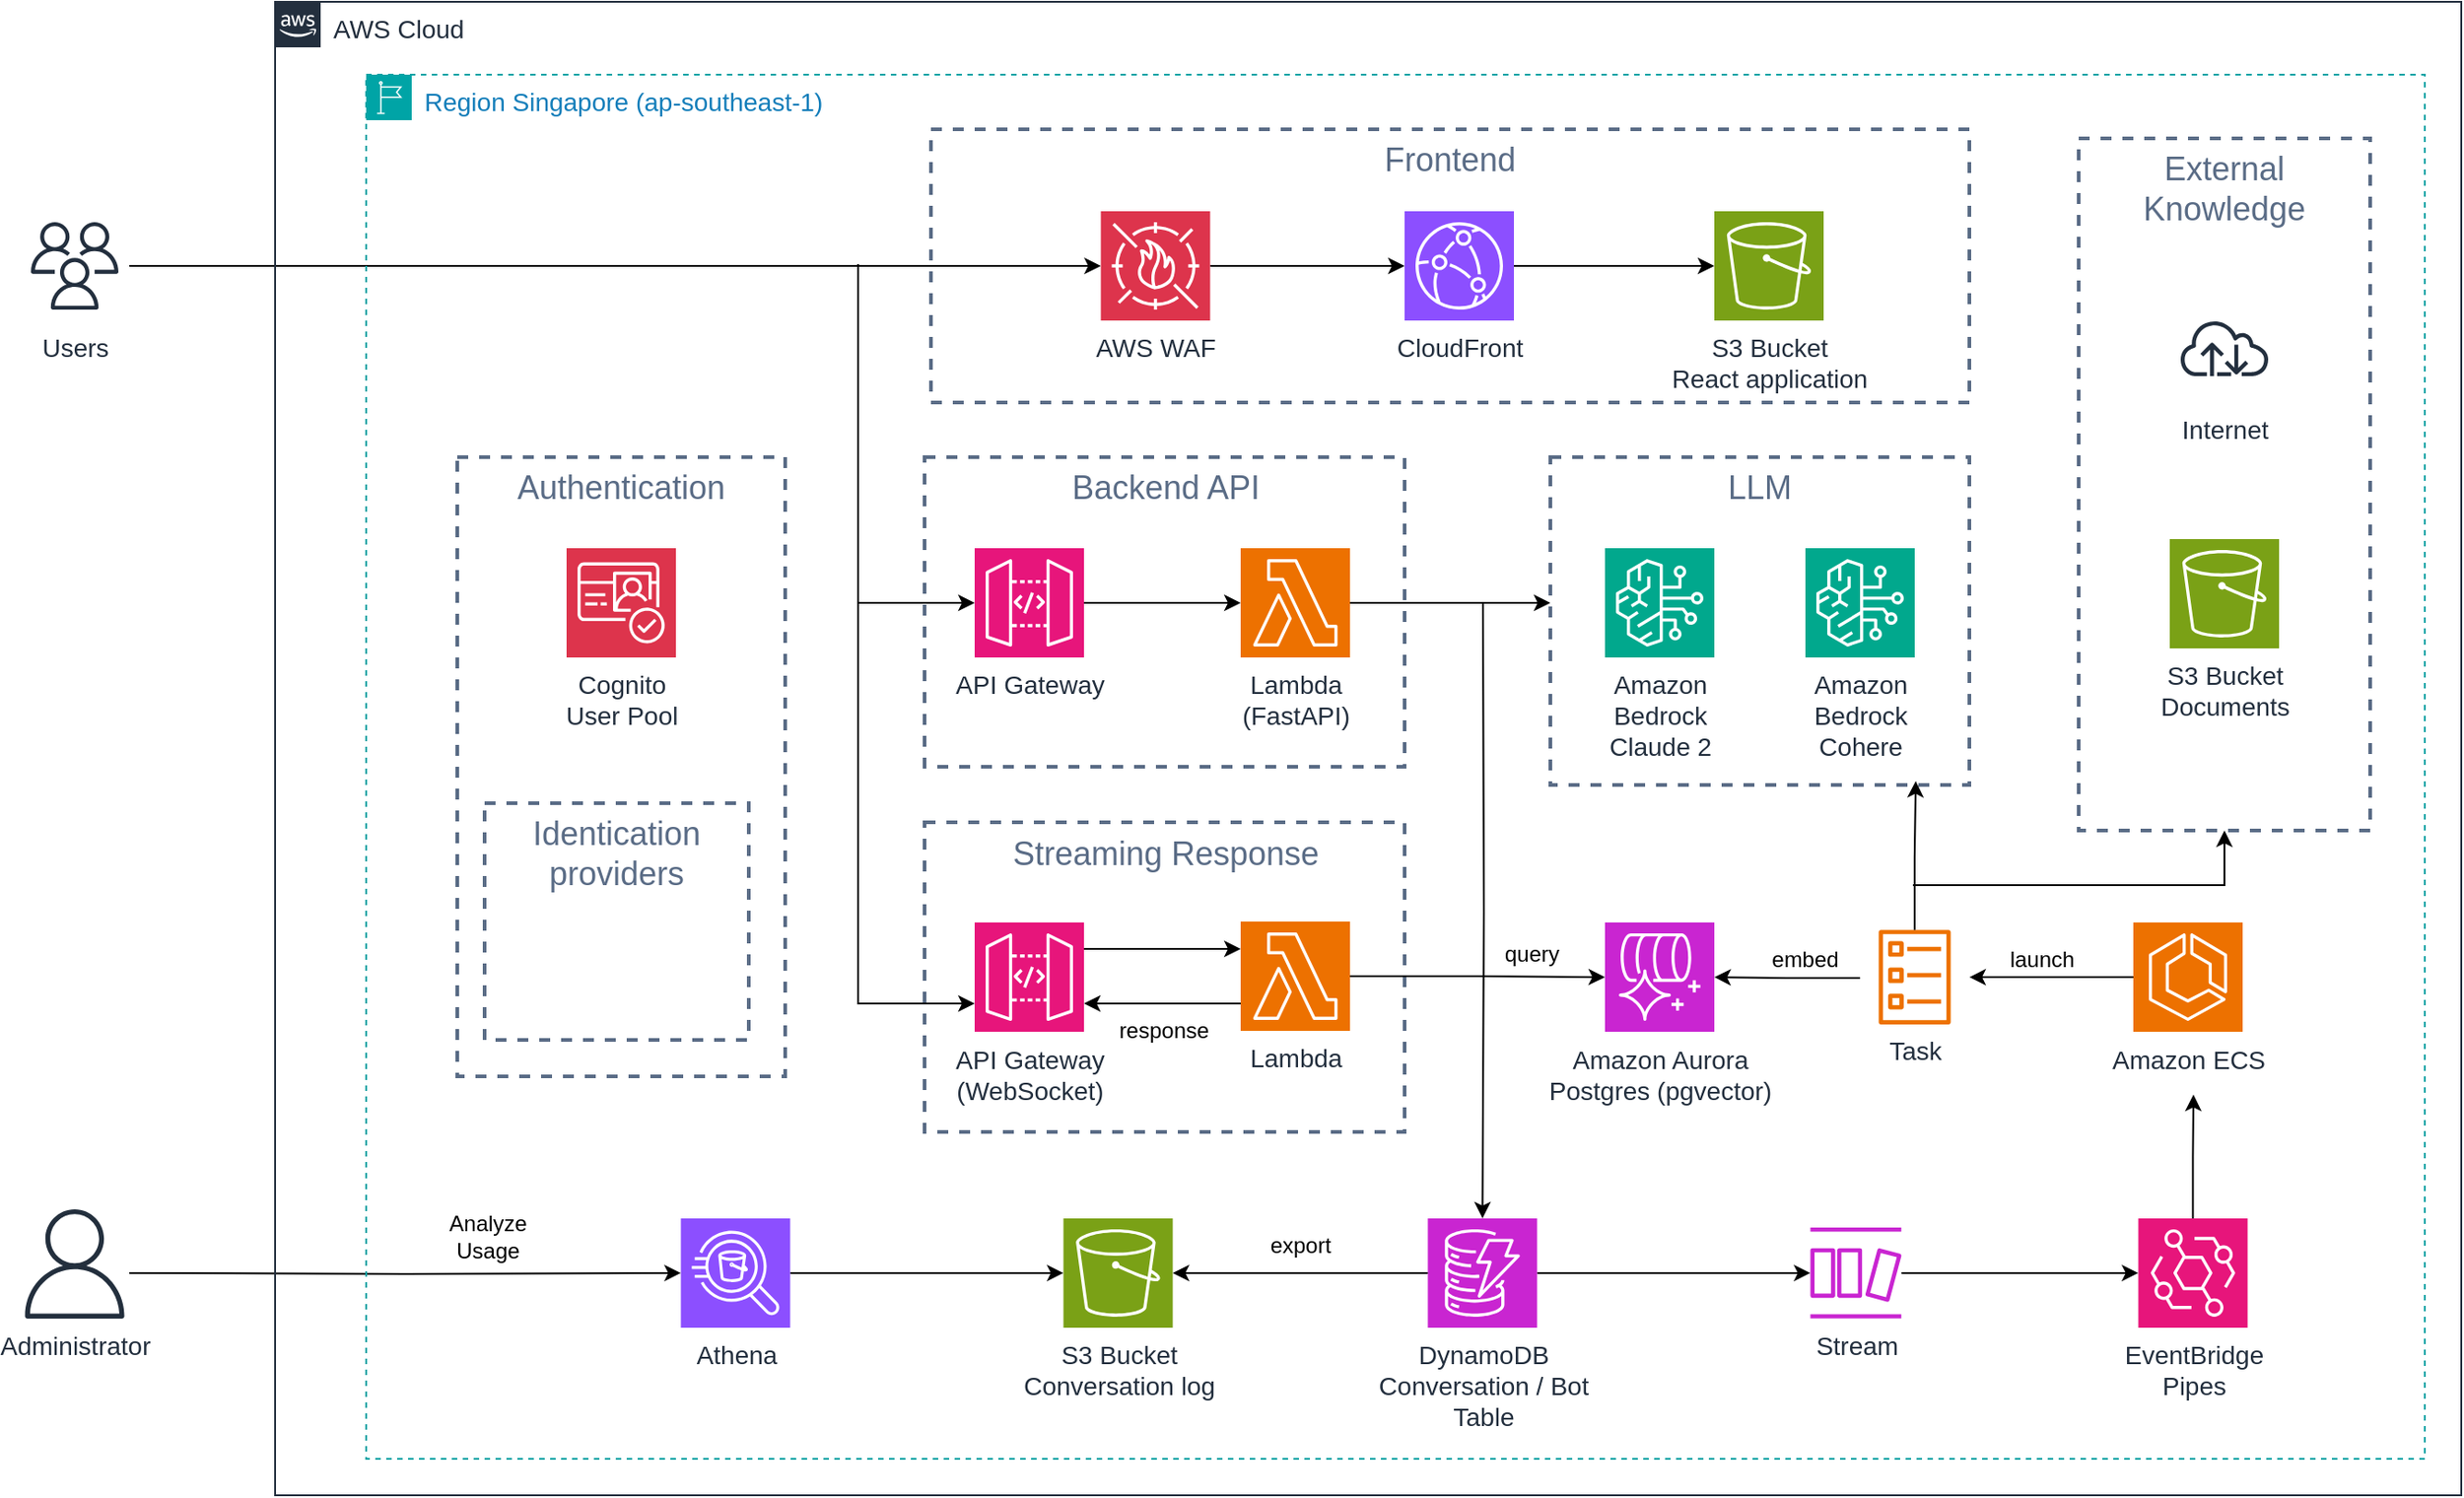 <mxfile version="24.7.7" pages="2">
  <diagram name="Copy of Page-1" id="ihSMoeJuYaCOl0tFD-VN">
    <mxGraphModel grid="1" page="1" gridSize="10" guides="1" tooltips="1" connect="1" arrows="1" fold="1" pageScale="1" pageWidth="827" pageHeight="1169" math="0" shadow="0">
      <root>
        <mxCell id="mJNybTlPNOb_jKrEzFex-0" />
        <mxCell id="mJNybTlPNOb_jKrEzFex-1" parent="mJNybTlPNOb_jKrEzFex-0" />
        <mxCell id="C9Dpi4vdFxbgvkdsxt1e-0" value="&lt;div style=&quot;font-size: 18px;&quot;&gt;Backend API&lt;/div&gt;" style="fillColor=none;strokeColor=#5A6C86;dashed=1;verticalAlign=top;fontStyle=0;fontColor=#5A6C86;whiteSpace=wrap;html=1;strokeWidth=2;fontSize=16;" vertex="1" parent="mJNybTlPNOb_jKrEzFex-1">
          <mxGeometry x="576.5" y="-870" width="263.5" height="170" as="geometry" />
        </mxCell>
        <mxCell id="C9Dpi4vdFxbgvkdsxt1e-1" value="&lt;div style=&quot;font-size: 18px;&quot;&gt;Streaming Response&lt;/div&gt;" style="fillColor=none;strokeColor=#5A6C86;dashed=1;verticalAlign=top;fontStyle=0;fontColor=#5A6C86;whiteSpace=wrap;html=1;strokeWidth=2;fontSize=16;" vertex="1" parent="mJNybTlPNOb_jKrEzFex-1">
          <mxGeometry x="576.5" y="-669.49" width="263.5" height="170" as="geometry" />
        </mxCell>
        <mxCell id="C9Dpi4vdFxbgvkdsxt1e-2" value="&lt;font style=&quot;font-size: 18px;&quot;&gt;Frontend&lt;/font&gt;&lt;div style=&quot;font-size: 18px;&quot;&gt;&lt;br style=&quot;&quot;&gt;&lt;/div&gt;" style="fillColor=none;strokeColor=#5A6C86;dashed=1;verticalAlign=top;fontStyle=0;fontColor=#5A6C86;whiteSpace=wrap;html=1;strokeWidth=2;fontSize=16;" vertex="1" parent="mJNybTlPNOb_jKrEzFex-1">
          <mxGeometry x="580" y="-1050" width="570" height="150" as="geometry" />
        </mxCell>
        <mxCell id="C9Dpi4vdFxbgvkdsxt1e-3" value="&lt;div style=&quot;font-size: 18px;&quot;&gt;External&lt;/div&gt;&lt;div style=&quot;font-size: 18px;&quot;&gt;Knowledge&lt;/div&gt;" style="fillColor=none;strokeColor=#5A6C86;dashed=1;verticalAlign=top;fontStyle=0;fontColor=#5A6C86;whiteSpace=wrap;html=1;strokeWidth=2;fontSize=16;" vertex="1" parent="mJNybTlPNOb_jKrEzFex-1">
          <mxGeometry x="1210" y="-1045" width="160" height="380" as="geometry" />
        </mxCell>
        <mxCell id="C9Dpi4vdFxbgvkdsxt1e-4" value="&lt;div style=&quot;font-size: 18px;&quot;&gt;LLM&lt;/div&gt;" style="fillColor=none;strokeColor=#5A6C86;dashed=1;verticalAlign=top;fontStyle=0;fontColor=#5A6C86;whiteSpace=wrap;html=1;strokeWidth=2;fontSize=16;" vertex="1" parent="mJNybTlPNOb_jKrEzFex-1">
          <mxGeometry x="920" y="-870" width="230" height="180" as="geometry" />
        </mxCell>
        <mxCell id="C9Dpi4vdFxbgvkdsxt1e-5" value="Authentication" style="fillColor=none;strokeColor=#5A6C86;dashed=1;verticalAlign=top;fontStyle=0;fontColor=#5A6C86;whiteSpace=wrap;html=1;strokeWidth=2;fontSize=18;" vertex="1" parent="mJNybTlPNOb_jKrEzFex-1">
          <mxGeometry x="320" y="-870" width="180" height="340" as="geometry" />
        </mxCell>
        <mxCell id="C9Dpi4vdFxbgvkdsxt1e-6" value="&lt;font style=&quot;font-size: 18px;&quot;&gt;Identication providers&lt;/font&gt;" style="fillColor=none;strokeColor=#5A6C86;dashed=1;verticalAlign=top;fontStyle=0;fontColor=#5A6C86;whiteSpace=wrap;html=1;strokeWidth=2;fontSize=18;" vertex="1" parent="mJNybTlPNOb_jKrEzFex-1">
          <mxGeometry x="335" y="-680" width="145" height="130" as="geometry" />
        </mxCell>
        <mxCell id="C9Dpi4vdFxbgvkdsxt1e-7" style="edgeStyle=orthogonalEdgeStyle;rounded=0;orthogonalLoop=1;jettySize=auto;html=1;" edge="1" parent="mJNybTlPNOb_jKrEzFex-1" source="C9Dpi4vdFxbgvkdsxt1e-8" target="C9Dpi4vdFxbgvkdsxt1e-12">
          <mxGeometry relative="1" as="geometry" />
        </mxCell>
        <mxCell id="C9Dpi4vdFxbgvkdsxt1e-8" value="Users" style="sketch=0;outlineConnect=0;fontColor=#232F3E;gradientColor=none;strokeColor=#232F3E;fillColor=none;dashed=0;verticalLabelPosition=bottom;verticalAlign=top;align=center;html=1;fontSize=14;fontStyle=0;aspect=fixed;shape=mxgraph.aws4.resourceIcon;resIcon=mxgraph.aws4.users;" vertex="1" parent="mJNybTlPNOb_jKrEzFex-1">
          <mxGeometry x="80" y="-1005" width="60" height="60" as="geometry" />
        </mxCell>
        <mxCell id="C9Dpi4vdFxbgvkdsxt1e-9" value="Cognito&lt;div style=&quot;font-size: 14px;&quot;&gt;User Pool&lt;/div&gt;" style="sketch=0;points=[[0,0,0],[0.25,0,0],[0.5,0,0],[0.75,0,0],[1,0,0],[0,1,0],[0.25,1,0],[0.5,1,0],[0.75,1,0],[1,1,0],[0,0.25,0],[0,0.5,0],[0,0.75,0],[1,0.25,0],[1,0.5,0],[1,0.75,0]];outlineConnect=0;fontColor=#232F3E;fillColor=#DD344C;strokeColor=#ffffff;dashed=0;verticalLabelPosition=bottom;verticalAlign=top;align=center;html=1;fontSize=14;fontStyle=0;aspect=fixed;shape=mxgraph.aws4.resourceIcon;resIcon=mxgraph.aws4.cognito;" vertex="1" parent="mJNybTlPNOb_jKrEzFex-1">
          <mxGeometry x="380" y="-820" width="60" height="60" as="geometry" />
        </mxCell>
        <mxCell id="C9Dpi4vdFxbgvkdsxt1e-10" value="" style="shape=image;verticalLabelPosition=bottom;labelBackgroundColor=default;verticalAlign=top;aspect=fixed;imageAspect=0;image=https://logopng.com.br/logos/google-37.png;fontSize=14;" vertex="1" parent="mJNybTlPNOb_jKrEzFex-1">
          <mxGeometry x="382.5" y="-620" width="45" height="45.91" as="geometry" />
        </mxCell>
        <mxCell id="C9Dpi4vdFxbgvkdsxt1e-11" value="" style="edgeStyle=orthogonalEdgeStyle;rounded=0;orthogonalLoop=1;jettySize=auto;html=1;" edge="1" parent="mJNybTlPNOb_jKrEzFex-1" source="C9Dpi4vdFxbgvkdsxt1e-12" target="C9Dpi4vdFxbgvkdsxt1e-14">
          <mxGeometry relative="1" as="geometry" />
        </mxCell>
        <mxCell id="C9Dpi4vdFxbgvkdsxt1e-12" value="AWS WAF" style="sketch=0;points=[[0,0,0],[0.25,0,0],[0.5,0,0],[0.75,0,0],[1,0,0],[0,1,0],[0.25,1,0],[0.5,1,0],[0.75,1,0],[1,1,0],[0,0.25,0],[0,0.5,0],[0,0.75,0],[1,0.25,0],[1,0.5,0],[1,0.75,0]];outlineConnect=0;fontColor=#232F3E;fillColor=#DD344C;strokeColor=#ffffff;dashed=0;verticalLabelPosition=bottom;verticalAlign=top;align=center;html=1;fontSize=14;fontStyle=0;aspect=fixed;shape=mxgraph.aws4.resourceIcon;resIcon=mxgraph.aws4.waf;" vertex="1" parent="mJNybTlPNOb_jKrEzFex-1">
          <mxGeometry x="673.25" y="-1005" width="60" height="60" as="geometry" />
        </mxCell>
        <mxCell id="C9Dpi4vdFxbgvkdsxt1e-13" style="edgeStyle=orthogonalEdgeStyle;rounded=0;orthogonalLoop=1;jettySize=auto;html=1;" edge="1" parent="mJNybTlPNOb_jKrEzFex-1" source="C9Dpi4vdFxbgvkdsxt1e-14" target="C9Dpi4vdFxbgvkdsxt1e-15">
          <mxGeometry relative="1" as="geometry" />
        </mxCell>
        <mxCell id="C9Dpi4vdFxbgvkdsxt1e-14" value="CloudFront" style="sketch=0;points=[[0,0,0],[0.25,0,0],[0.5,0,0],[0.75,0,0],[1,0,0],[0,1,0],[0.25,1,0],[0.5,1,0],[0.75,1,0],[1,1,0],[0,0.25,0],[0,0.5,0],[0,0.75,0],[1,0.25,0],[1,0.5,0],[1,0.75,0]];outlineConnect=0;fontColor=#232F3E;fillColor=#8C4FFF;strokeColor=#ffffff;dashed=0;verticalLabelPosition=bottom;verticalAlign=top;align=center;html=1;fontSize=14;fontStyle=0;aspect=fixed;shape=mxgraph.aws4.resourceIcon;resIcon=mxgraph.aws4.cloudfront;" vertex="1" parent="mJNybTlPNOb_jKrEzFex-1">
          <mxGeometry x="840" y="-1005" width="60" height="60" as="geometry" />
        </mxCell>
        <mxCell id="C9Dpi4vdFxbgvkdsxt1e-15" value="S3 Bucket&lt;div style=&quot;font-size: 14px;&quot;&gt;React application&lt;/div&gt;" style="sketch=0;points=[[0,0,0],[0.25,0,0],[0.5,0,0],[0.75,0,0],[1,0,0],[0,1,0],[0.25,1,0],[0.5,1,0],[0.75,1,0],[1,1,0],[0,0.25,0],[0,0.5,0],[0,0.75,0],[1,0.25,0],[1,0.5,0],[1,0.75,0]];outlineConnect=0;fontColor=#232F3E;fillColor=#7AA116;strokeColor=#ffffff;dashed=0;verticalLabelPosition=bottom;verticalAlign=top;align=center;html=1;fontSize=14;fontStyle=0;aspect=fixed;shape=mxgraph.aws4.resourceIcon;resIcon=mxgraph.aws4.s3;" vertex="1" parent="mJNybTlPNOb_jKrEzFex-1">
          <mxGeometry x="1010" y="-1005" width="60" height="60" as="geometry" />
        </mxCell>
        <mxCell id="C9Dpi4vdFxbgvkdsxt1e-16" value="Internet" style="sketch=0;outlineConnect=0;fontColor=#232F3E;gradientColor=none;strokeColor=#232F3E;fillColor=#ffffff;dashed=0;verticalLabelPosition=bottom;verticalAlign=top;align=center;html=1;fontSize=14;fontStyle=0;aspect=fixed;shape=mxgraph.aws4.resourceIcon;resIcon=mxgraph.aws4.internet;" vertex="1" parent="mJNybTlPNOb_jKrEzFex-1">
          <mxGeometry x="1260" y="-960" width="60" height="60" as="geometry" />
        </mxCell>
        <mxCell id="C9Dpi4vdFxbgvkdsxt1e-17" value="S3 Bucket&lt;div style=&quot;font-size: 14px;&quot;&gt;Documents&lt;/div&gt;" style="sketch=0;points=[[0,0,0],[0.25,0,0],[0.5,0,0],[0.75,0,0],[1,0,0],[0,1,0],[0.25,1,0],[0.5,1,0],[0.75,1,0],[1,1,0],[0,0.25,0],[0,0.5,0],[0,0.75,0],[1,0.25,0],[1,0.5,0],[1,0.75,0]];outlineConnect=0;fontColor=#232F3E;fillColor=#7AA116;strokeColor=#ffffff;dashed=0;verticalLabelPosition=bottom;verticalAlign=top;align=center;html=1;fontSize=14;fontStyle=0;aspect=fixed;shape=mxgraph.aws4.resourceIcon;resIcon=mxgraph.aws4.s3;" vertex="1" parent="mJNybTlPNOb_jKrEzFex-1">
          <mxGeometry x="1260" y="-825" width="60" height="60" as="geometry" />
        </mxCell>
        <mxCell id="C9Dpi4vdFxbgvkdsxt1e-18" value="" style="edgeStyle=orthogonalEdgeStyle;rounded=0;orthogonalLoop=1;jettySize=auto;html=1;" edge="1" parent="mJNybTlPNOb_jKrEzFex-1" source="C9Dpi4vdFxbgvkdsxt1e-19" target="C9Dpi4vdFxbgvkdsxt1e-21">
          <mxGeometry relative="1" as="geometry" />
        </mxCell>
        <mxCell id="C9Dpi4vdFxbgvkdsxt1e-19" value="API Gateway" style="sketch=0;points=[[0,0,0],[0.25,0,0],[0.5,0,0],[0.75,0,0],[1,0,0],[0,1,0],[0.25,1,0],[0.5,1,0],[0.75,1,0],[1,1,0],[0,0.25,0],[0,0.5,0],[0,0.75,0],[1,0.25,0],[1,0.5,0],[1,0.75,0]];outlineConnect=0;fontColor=#232F3E;fillColor=#E7157B;strokeColor=#ffffff;dashed=0;verticalLabelPosition=bottom;verticalAlign=top;align=center;html=1;fontSize=14;fontStyle=0;aspect=fixed;shape=mxgraph.aws4.resourceIcon;resIcon=mxgraph.aws4.api_gateway;" vertex="1" parent="mJNybTlPNOb_jKrEzFex-1">
          <mxGeometry x="604" y="-820" width="60" height="60" as="geometry" />
        </mxCell>
        <mxCell id="C9Dpi4vdFxbgvkdsxt1e-20" style="edgeStyle=orthogonalEdgeStyle;rounded=0;orthogonalLoop=1;jettySize=auto;html=1;" edge="1" parent="mJNybTlPNOb_jKrEzFex-1" source="C9Dpi4vdFxbgvkdsxt1e-21">
          <mxGeometry relative="1" as="geometry">
            <mxPoint x="920" y="-790" as="targetPoint" />
          </mxGeometry>
        </mxCell>
        <mxCell id="C9Dpi4vdFxbgvkdsxt1e-21" value="Lambda&lt;div style=&quot;font-size: 14px;&quot;&gt;(FastAPI)&lt;/div&gt;" style="sketch=0;points=[[0,0,0],[0.25,0,0],[0.5,0,0],[0.75,0,0],[1,0,0],[0,1,0],[0.25,1,0],[0.5,1,0],[0.75,1,0],[1,1,0],[0,0.25,0],[0,0.5,0],[0,0.75,0],[1,0.25,0],[1,0.5,0],[1,0.75,0]];outlineConnect=0;fontColor=#232F3E;fillColor=#ED7100;strokeColor=#ffffff;dashed=0;verticalLabelPosition=bottom;verticalAlign=top;align=center;html=1;fontSize=14;fontStyle=0;aspect=fixed;shape=mxgraph.aws4.resourceIcon;resIcon=mxgraph.aws4.lambda;" vertex="1" parent="mJNybTlPNOb_jKrEzFex-1">
          <mxGeometry x="750" y="-820" width="60" height="60" as="geometry" />
        </mxCell>
        <mxCell id="C9Dpi4vdFxbgvkdsxt1e-22" value="" style="edgeStyle=orthogonalEdgeStyle;rounded=0;orthogonalLoop=1;jettySize=auto;html=1;" edge="1" parent="mJNybTlPNOb_jKrEzFex-1" source="C9Dpi4vdFxbgvkdsxt1e-23" target="C9Dpi4vdFxbgvkdsxt1e-25">
          <mxGeometry relative="1" as="geometry">
            <Array as="points">
              <mxPoint x="700" y="-600" />
              <mxPoint x="700" y="-600" />
            </Array>
          </mxGeometry>
        </mxCell>
        <mxCell id="C9Dpi4vdFxbgvkdsxt1e-23" value="API Gateway&lt;div style=&quot;font-size: 14px;&quot;&gt;(WebSocket)&lt;/div&gt;" style="sketch=0;points=[[0,0,0],[0.25,0,0],[0.5,0,0],[0.75,0,0],[1,0,0],[0,1,0],[0.25,1,0],[0.5,1,0],[0.75,1,0],[1,1,0],[0,0.25,0],[0,0.5,0],[0,0.75,0],[1,0.25,0],[1,0.5,0],[1,0.75,0]];outlineConnect=0;fontColor=#232F3E;fillColor=#E7157B;strokeColor=#ffffff;dashed=0;verticalLabelPosition=bottom;verticalAlign=top;align=center;html=1;fontSize=14;fontStyle=0;aspect=fixed;shape=mxgraph.aws4.resourceIcon;resIcon=mxgraph.aws4.api_gateway;" vertex="1" parent="mJNybTlPNOb_jKrEzFex-1">
          <mxGeometry x="604" y="-614.49" width="60" height="60" as="geometry" />
        </mxCell>
        <mxCell id="C9Dpi4vdFxbgvkdsxt1e-24" style="edgeStyle=orthogonalEdgeStyle;rounded=0;orthogonalLoop=1;jettySize=auto;html=1;" edge="1" parent="mJNybTlPNOb_jKrEzFex-1" source="C9Dpi4vdFxbgvkdsxt1e-25" target="C9Dpi4vdFxbgvkdsxt1e-23">
          <mxGeometry relative="1" as="geometry">
            <Array as="points">
              <mxPoint x="700" y="-570" />
              <mxPoint x="700" y="-570" />
            </Array>
          </mxGeometry>
        </mxCell>
        <mxCell id="rsD9CSEsrTY3KoqcoISw-3" style="edgeStyle=orthogonalEdgeStyle;rounded=0;orthogonalLoop=1;jettySize=auto;html=1;" edge="1" parent="mJNybTlPNOb_jKrEzFex-1" source="C9Dpi4vdFxbgvkdsxt1e-25" target="C9Dpi4vdFxbgvkdsxt1e-28">
          <mxGeometry relative="1" as="geometry" />
        </mxCell>
        <mxCell id="C9Dpi4vdFxbgvkdsxt1e-25" value="Lambda" style="sketch=0;points=[[0,0,0],[0.25,0,0],[0.5,0,0],[0.75,0,0],[1,0,0],[0,1,0],[0.25,1,0],[0.5,1,0],[0.75,1,0],[1,1,0],[0,0.25,0],[0,0.5,0],[0,0.75,0],[1,0.25,0],[1,0.5,0],[1,0.75,0]];outlineConnect=0;fontColor=#232F3E;fillColor=#ED7100;strokeColor=#ffffff;dashed=0;verticalLabelPosition=bottom;verticalAlign=top;align=center;html=1;fontSize=14;fontStyle=0;aspect=fixed;shape=mxgraph.aws4.resourceIcon;resIcon=mxgraph.aws4.lambda;" vertex="1" parent="mJNybTlPNOb_jKrEzFex-1">
          <mxGeometry x="750" y="-615" width="60" height="60" as="geometry" />
        </mxCell>
        <mxCell id="C9Dpi4vdFxbgvkdsxt1e-26" value="Amazon&lt;div style=&quot;font-size: 14px;&quot;&gt;Bedrock&lt;/div&gt;&lt;div style=&quot;font-size: 14px;&quot;&gt;Claude 2&lt;/div&gt;" style="sketch=0;points=[[0,0,0],[0.25,0,0],[0.5,0,0],[0.75,0,0],[1,0,0],[0,1,0],[0.25,1,0],[0.5,1,0],[0.75,1,0],[1,1,0],[0,0.25,0],[0,0.5,0],[0,0.75,0],[1,0.25,0],[1,0.5,0],[1,0.75,0]];outlineConnect=0;fontColor=#232F3E;fillColor=#01A88D;strokeColor=#ffffff;dashed=0;verticalLabelPosition=bottom;verticalAlign=top;align=center;html=1;fontSize=14;fontStyle=0;aspect=fixed;shape=mxgraph.aws4.resourceIcon;resIcon=mxgraph.aws4.bedrock;" vertex="1" parent="mJNybTlPNOb_jKrEzFex-1">
          <mxGeometry x="950" y="-820" width="60" height="60" as="geometry" />
        </mxCell>
        <mxCell id="C9Dpi4vdFxbgvkdsxt1e-27" value="Amazon&lt;div style=&quot;font-size: 14px;&quot;&gt;Bedrock&lt;/div&gt;&lt;div style=&quot;font-size: 14px;&quot;&gt;Cohere&lt;/div&gt;" style="sketch=0;points=[[0,0,0],[0.25,0,0],[0.5,0,0],[0.75,0,0],[1,0,0],[0,1,0],[0.25,1,0],[0.5,1,0],[0.75,1,0],[1,1,0],[0,0.25,0],[0,0.5,0],[0,0.75,0],[1,0.25,0],[1,0.5,0],[1,0.75,0]];outlineConnect=0;fontColor=#232F3E;fillColor=#01A88D;strokeColor=#ffffff;dashed=0;verticalLabelPosition=bottom;verticalAlign=top;align=center;html=1;fontSize=14;fontStyle=0;aspect=fixed;shape=mxgraph.aws4.resourceIcon;resIcon=mxgraph.aws4.bedrock;" vertex="1" parent="mJNybTlPNOb_jKrEzFex-1">
          <mxGeometry x="1060" y="-820" width="60" height="60" as="geometry" />
        </mxCell>
        <mxCell id="C9Dpi4vdFxbgvkdsxt1e-28" value="Amazon Aurora&lt;div style=&quot;font-size: 14px;&quot;&gt;Postgres (pgvector)&lt;/div&gt;" style="sketch=0;points=[[0,0,0],[0.25,0,0],[0.5,0,0],[0.75,0,0],[1,0,0],[0,1,0],[0.25,1,0],[0.5,1,0],[0.75,1,0],[1,1,0],[0,0.25,0],[0,0.5,0],[0,0.75,0],[1,0.25,0],[1,0.5,0],[1,0.75,0]];outlineConnect=0;fontColor=#232F3E;fillColor=#C925D1;strokeColor=#ffffff;dashed=0;verticalLabelPosition=bottom;verticalAlign=top;align=center;html=1;fontSize=14;fontStyle=0;aspect=fixed;shape=mxgraph.aws4.resourceIcon;resIcon=mxgraph.aws4.aurora;direction=south;" vertex="1" parent="mJNybTlPNOb_jKrEzFex-1">
          <mxGeometry x="950" y="-614.49" width="60" height="60" as="geometry" />
        </mxCell>
        <mxCell id="C9Dpi4vdFxbgvkdsxt1e-30" style="edgeStyle=orthogonalEdgeStyle;rounded=0;orthogonalLoop=1;jettySize=auto;html=1;entryX=0.5;entryY=1;entryDx=0;entryDy=0;" edge="1" parent="mJNybTlPNOb_jKrEzFex-1" target="C9Dpi4vdFxbgvkdsxt1e-3">
          <mxGeometry relative="1" as="geometry">
            <Array as="points">
              <mxPoint x="1119" y="-635" />
              <mxPoint x="1290" y="-635" />
            </Array>
            <mxPoint x="1120" y="-635" as="sourcePoint" />
          </mxGeometry>
        </mxCell>
        <mxCell id="C9Dpi4vdFxbgvkdsxt1e-31" value="Task" style="sketch=0;outlineConnect=0;fontColor=#232F3E;gradientColor=none;fillColor=#ED7100;strokeColor=none;dashed=0;verticalLabelPosition=bottom;verticalAlign=top;align=center;html=1;fontSize=14;fontStyle=0;aspect=fixed;pointerEvents=1;shape=mxgraph.aws4.ecs_task;" vertex="1" parent="mJNybTlPNOb_jKrEzFex-1">
          <mxGeometry x="1100" y="-610.43" width="40" height="51.89" as="geometry" />
        </mxCell>
        <mxCell id="C9Dpi4vdFxbgvkdsxt1e-32" style="edgeStyle=orthogonalEdgeStyle;rounded=0;orthogonalLoop=1;jettySize=auto;html=1;" edge="1" parent="mJNybTlPNOb_jKrEzFex-1" source="C9Dpi4vdFxbgvkdsxt1e-33">
          <mxGeometry relative="1" as="geometry">
            <mxPoint x="1150" y="-584.48" as="targetPoint" />
          </mxGeometry>
        </mxCell>
        <mxCell id="C9Dpi4vdFxbgvkdsxt1e-33" value="Amazon ECS" style="sketch=0;points=[[0,0,0],[0.25,0,0],[0.5,0,0],[0.75,0,0],[1,0,0],[0,1,0],[0.25,1,0],[0.5,1,0],[0.75,1,0],[1,1,0],[0,0.25,0],[0,0.5,0],[0,0.75,0],[1,0.25,0],[1,0.5,0],[1,0.75,0]];outlineConnect=0;fontColor=#232F3E;fillColor=#ED7100;strokeColor=#ffffff;dashed=0;verticalLabelPosition=bottom;verticalAlign=top;align=center;html=1;fontSize=14;fontStyle=0;aspect=fixed;shape=mxgraph.aws4.resourceIcon;resIcon=mxgraph.aws4.ecs;" vertex="1" parent="mJNybTlPNOb_jKrEzFex-1">
          <mxGeometry x="1240" y="-614.48" width="60" height="60" as="geometry" />
        </mxCell>
        <mxCell id="C9Dpi4vdFxbgvkdsxt1e-34" value="Administrator" style="sketch=0;outlineConnect=0;fontColor=#232F3E;gradientColor=none;fillColor=#232F3D;strokeColor=none;dashed=0;verticalLabelPosition=bottom;verticalAlign=top;align=center;html=1;fontSize=14;fontStyle=0;aspect=fixed;pointerEvents=1;shape=mxgraph.aws4.user;" vertex="1" parent="mJNybTlPNOb_jKrEzFex-1">
          <mxGeometry x="80" y="-457.05" width="60" height="60" as="geometry" />
        </mxCell>
        <mxCell id="C9Dpi4vdFxbgvkdsxt1e-35" value="" style="edgeStyle=orthogonalEdgeStyle;rounded=0;orthogonalLoop=1;jettySize=auto;html=1;" edge="1" parent="mJNybTlPNOb_jKrEzFex-1" source="C9Dpi4vdFxbgvkdsxt1e-36" target="C9Dpi4vdFxbgvkdsxt1e-37">
          <mxGeometry relative="1" as="geometry" />
        </mxCell>
        <mxCell id="C9Dpi4vdFxbgvkdsxt1e-36" value="Athena" style="sketch=0;points=[[0,0,0],[0.25,0,0],[0.5,0,0],[0.75,0,0],[1,0,0],[0,1,0],[0.25,1,0],[0.5,1,0],[0.75,1,0],[1,1,0],[0,0.25,0],[0,0.5,0],[0,0.75,0],[1,0.25,0],[1,0.5,0],[1,0.75,0]];outlineConnect=0;fontColor=#232F3E;fillColor=#8C4FFF;strokeColor=#ffffff;dashed=0;verticalLabelPosition=bottom;verticalAlign=top;align=center;html=1;fontSize=14;fontStyle=0;aspect=fixed;shape=mxgraph.aws4.resourceIcon;resIcon=mxgraph.aws4.athena;" vertex="1" parent="mJNybTlPNOb_jKrEzFex-1">
          <mxGeometry x="442.73" y="-452.05" width="60" height="60" as="geometry" />
        </mxCell>
        <mxCell id="C9Dpi4vdFxbgvkdsxt1e-37" value="S3 Bucket&lt;div style=&quot;font-size: 14px;&quot;&gt;Conversation log&lt;/div&gt;" style="sketch=0;points=[[0,0,0],[0.25,0,0],[0.5,0,0],[0.75,0,0],[1,0,0],[0,1,0],[0.25,1,0],[0.5,1,0],[0.75,1,0],[1,1,0],[0,0.25,0],[0,0.5,0],[0,0.75,0],[1,0.25,0],[1,0.5,0],[1,0.75,0]];outlineConnect=0;fontColor=#232F3E;fillColor=#7AA116;strokeColor=#ffffff;dashed=0;verticalLabelPosition=bottom;verticalAlign=top;align=center;html=1;fontSize=14;fontStyle=0;aspect=fixed;shape=mxgraph.aws4.resourceIcon;resIcon=mxgraph.aws4.s3;" vertex="1" parent="mJNybTlPNOb_jKrEzFex-1">
          <mxGeometry x="652.73" y="-452.05" width="60" height="60" as="geometry" />
        </mxCell>
        <mxCell id="C9Dpi4vdFxbgvkdsxt1e-38" style="edgeStyle=orthogonalEdgeStyle;rounded=0;orthogonalLoop=1;jettySize=auto;html=1;" edge="1" parent="mJNybTlPNOb_jKrEzFex-1" source="C9Dpi4vdFxbgvkdsxt1e-39" target="C9Dpi4vdFxbgvkdsxt1e-40">
          <mxGeometry relative="1" as="geometry" />
        </mxCell>
        <mxCell id="C9Dpi4vdFxbgvkdsxt1e-39" value="DynamoDB&lt;div style=&quot;font-size: 14px;&quot;&gt;Conversation / Bot&lt;/div&gt;&lt;div style=&quot;font-size: 14px;&quot;&gt;Table&lt;/div&gt;" style="sketch=0;points=[[0,0,0],[0.25,0,0],[0.5,0,0],[0.75,0,0],[1,0,0],[0,1,0],[0.25,1,0],[0.5,1,0],[0.75,1,0],[1,1,0],[0,0.25,0],[0,0.5,0],[0,0.75,0],[1,0.25,0],[1,0.5,0],[1,0.75,0]];outlineConnect=0;fontColor=#232F3E;fillColor=#C925D1;strokeColor=#ffffff;dashed=0;verticalLabelPosition=bottom;verticalAlign=top;align=center;html=1;fontSize=14;fontStyle=0;aspect=fixed;shape=mxgraph.aws4.resourceIcon;resIcon=mxgraph.aws4.dynamodb;" vertex="1" parent="mJNybTlPNOb_jKrEzFex-1">
          <mxGeometry x="852.73" y="-452.05" width="60" height="60" as="geometry" />
        </mxCell>
        <mxCell id="C9Dpi4vdFxbgvkdsxt1e-40" value="Stream" style="sketch=0;outlineConnect=0;fontColor=#232F3E;gradientColor=none;fillColor=#C925D1;strokeColor=none;dashed=0;verticalLabelPosition=bottom;verticalAlign=top;align=center;html=1;fontSize=14;fontStyle=0;aspect=fixed;pointerEvents=1;shape=mxgraph.aws4.dynamodb_stream;" vertex="1" parent="mJNybTlPNOb_jKrEzFex-1">
          <mxGeometry x="1062.73" y="-447.05" width="50" height="50" as="geometry" />
        </mxCell>
        <mxCell id="C9Dpi4vdFxbgvkdsxt1e-41" value="EventBridge&lt;div style=&quot;font-size: 14px;&quot;&gt;Pipes&lt;/div&gt;" style="sketch=0;points=[[0,0,0],[0.25,0,0],[0.5,0,0],[0.75,0,0],[1,0,0],[0,1,0],[0.25,1,0],[0.5,1,0],[0.75,1,0],[1,1,0],[0,0.25,0],[0,0.5,0],[0,0.75,0],[1,0.25,0],[1,0.5,0],[1,0.75,0]];outlineConnect=0;fontColor=#232F3E;fillColor=#E7157B;strokeColor=#ffffff;dashed=0;verticalLabelPosition=bottom;verticalAlign=top;align=center;html=1;fontSize=14;fontStyle=0;aspect=fixed;shape=mxgraph.aws4.resourceIcon;resIcon=mxgraph.aws4.eventbridge;" vertex="1" parent="mJNybTlPNOb_jKrEzFex-1">
          <mxGeometry x="1242.73" y="-452.05" width="60" height="60" as="geometry" />
        </mxCell>
        <mxCell id="C9Dpi4vdFxbgvkdsxt1e-42" style="edgeStyle=orthogonalEdgeStyle;rounded=0;orthogonalLoop=1;jettySize=auto;html=1;entryX=0;entryY=0.5;entryDx=0;entryDy=0;entryPerimeter=0;" edge="1" parent="mJNybTlPNOb_jKrEzFex-1">
          <mxGeometry relative="1" as="geometry">
            <mxPoint x="540" y="-976" as="sourcePoint" />
            <Array as="points">
              <mxPoint x="540" y="-975.51" />
              <mxPoint x="540" y="-569.51" />
            </Array>
            <mxPoint x="604" y="-570" as="targetPoint" />
          </mxGeometry>
        </mxCell>
        <mxCell id="C9Dpi4vdFxbgvkdsxt1e-43" style="edgeStyle=orthogonalEdgeStyle;rounded=0;orthogonalLoop=1;jettySize=auto;html=1;entryX=0;entryY=0.5;entryDx=0;entryDy=0;entryPerimeter=0;" edge="1" parent="mJNybTlPNOb_jKrEzFex-1" target="C9Dpi4vdFxbgvkdsxt1e-19">
          <mxGeometry relative="1" as="geometry">
            <mxPoint x="540" y="-790" as="sourcePoint" />
            <Array as="points">
              <mxPoint x="560" y="-790" />
              <mxPoint x="560" y="-790" />
            </Array>
          </mxGeometry>
        </mxCell>
        <mxCell id="C9Dpi4vdFxbgvkdsxt1e-45" style="edgeStyle=orthogonalEdgeStyle;rounded=0;orthogonalLoop=1;jettySize=auto;html=1;entryX=0;entryY=0.5;entryDx=0;entryDy=0;entryPerimeter=0;" edge="1" parent="mJNybTlPNOb_jKrEzFex-1" target="C9Dpi4vdFxbgvkdsxt1e-36">
          <mxGeometry relative="1" as="geometry">
            <mxPoint x="140.003" y="-422.05" as="sourcePoint" />
          </mxGeometry>
        </mxCell>
        <mxCell id="C9Dpi4vdFxbgvkdsxt1e-46" style="edgeStyle=orthogonalEdgeStyle;rounded=0;orthogonalLoop=1;jettySize=auto;html=1;entryX=1;entryY=0.5;entryDx=0;entryDy=0;entryPerimeter=0;" edge="1" parent="mJNybTlPNOb_jKrEzFex-1" source="C9Dpi4vdFxbgvkdsxt1e-39" target="C9Dpi4vdFxbgvkdsxt1e-37">
          <mxGeometry relative="1" as="geometry" />
        </mxCell>
        <mxCell id="C9Dpi4vdFxbgvkdsxt1e-47" style="edgeStyle=orthogonalEdgeStyle;rounded=0;orthogonalLoop=1;jettySize=auto;html=1;entryX=0;entryY=0.5;entryDx=0;entryDy=0;entryPerimeter=0;" edge="1" parent="mJNybTlPNOb_jKrEzFex-1" source="C9Dpi4vdFxbgvkdsxt1e-40" target="C9Dpi4vdFxbgvkdsxt1e-41">
          <mxGeometry relative="1" as="geometry" />
        </mxCell>
        <mxCell id="C9Dpi4vdFxbgvkdsxt1e-49" value="response" style="text;html=1;align=center;verticalAlign=middle;whiteSpace=wrap;rounded=0;" vertex="1" parent="mJNybTlPNOb_jKrEzFex-1">
          <mxGeometry x="678.25" y="-570" width="60" height="30" as="geometry" />
        </mxCell>
        <mxCell id="C9Dpi4vdFxbgvkdsxt1e-50" value="query" style="text;html=1;align=center;verticalAlign=middle;whiteSpace=wrap;rounded=0;" vertex="1" parent="mJNybTlPNOb_jKrEzFex-1">
          <mxGeometry x="880" y="-612.05" width="60" height="30" as="geometry" />
        </mxCell>
        <mxCell id="C9Dpi4vdFxbgvkdsxt1e-51" value="embed" style="text;html=1;align=center;verticalAlign=middle;whiteSpace=wrap;rounded=0;" vertex="1" parent="mJNybTlPNOb_jKrEzFex-1">
          <mxGeometry x="1030" y="-609.48" width="60" height="30" as="geometry" />
        </mxCell>
        <mxCell id="C9Dpi4vdFxbgvkdsxt1e-52" value="launch" style="text;html=1;align=center;verticalAlign=middle;whiteSpace=wrap;rounded=0;" vertex="1" parent="mJNybTlPNOb_jKrEzFex-1">
          <mxGeometry x="1160" y="-609.48" width="60" height="30" as="geometry" />
        </mxCell>
        <mxCell id="C9Dpi4vdFxbgvkdsxt1e-53" value="export" style="text;html=1;align=center;verticalAlign=middle;whiteSpace=wrap;rounded=0;" vertex="1" parent="mJNybTlPNOb_jKrEzFex-1">
          <mxGeometry x="752.73" y="-452.05" width="60" height="30" as="geometry" />
        </mxCell>
        <mxCell id="C9Dpi4vdFxbgvkdsxt1e-54" value="Analyze&lt;div&gt;&lt;span style=&quot;background-color: initial;&quot;&gt;Usage&lt;/span&gt;&lt;/div&gt;" style="text;html=1;align=center;verticalAlign=middle;whiteSpace=wrap;rounded=0;" vertex="1" parent="mJNybTlPNOb_jKrEzFex-1">
          <mxGeometry x="306.73" y="-457.05" width="60" height="30" as="geometry" />
        </mxCell>
        <mxCell id="C9Dpi4vdFxbgvkdsxt1e-55" style="edgeStyle=orthogonalEdgeStyle;rounded=0;orthogonalLoop=1;jettySize=auto;html=1;" edge="1" parent="mJNybTlPNOb_jKrEzFex-1" source="C9Dpi4vdFxbgvkdsxt1e-41">
          <mxGeometry relative="1" as="geometry">
            <mxPoint x="1273" y="-520" as="targetPoint" />
          </mxGeometry>
        </mxCell>
        <mxCell id="C9Dpi4vdFxbgvkdsxt1e-56" value="&lt;font style=&quot;font-size: 14px;&quot;&gt;Region Singapore (ap-southeast-1)&lt;/font&gt;" style="points=[[0,0],[0.25,0],[0.5,0],[0.75,0],[1,0],[1,0.25],[1,0.5],[1,0.75],[1,1],[0.75,1],[0.5,1],[0.25,1],[0,1],[0,0.75],[0,0.5],[0,0.25]];outlineConnect=0;gradientColor=none;html=1;whiteSpace=wrap;fontSize=12;fontStyle=0;container=1;pointerEvents=0;collapsible=0;recursiveResize=0;shape=mxgraph.aws4.group;grIcon=mxgraph.aws4.group_region;strokeColor=#00A4A6;fillColor=none;verticalAlign=top;align=left;spacingLeft=30;fontColor=#147EBA;dashed=1;shadow=0;strokeWidth=1;fontFamily=Helvetica;" vertex="1" parent="mJNybTlPNOb_jKrEzFex-1">
          <mxGeometry x="270" y="-1080" width="1130" height="760" as="geometry" />
        </mxCell>
        <mxCell id="C9Dpi4vdFxbgvkdsxt1e-57" value="&lt;font style=&quot;font-size: 14px;&quot;&gt;AWS Cloud&lt;/font&gt;" style="points=[[0,0],[0.25,0],[0.5,0],[0.75,0],[1,0],[1,0.25],[1,0.5],[1,0.75],[1,1],[0.75,1],[0.5,1],[0.25,1],[0,1],[0,0.75],[0,0.5],[0,0.25]];outlineConnect=0;gradientColor=none;html=1;whiteSpace=wrap;fontSize=12;fontStyle=0;container=0;pointerEvents=0;collapsible=0;recursiveResize=0;shape=mxgraph.aws4.group;grIcon=mxgraph.aws4.group_aws_cloud_alt;strokeColor=#232F3E;fillColor=none;verticalAlign=top;align=left;spacingLeft=30;fontColor=#232F3E;dashed=0;shadow=0;strokeWidth=1;fontFamily=Helvetica;" vertex="1" parent="mJNybTlPNOb_jKrEzFex-1">
          <mxGeometry x="220" y="-1120" width="1200" height="820" as="geometry" />
        </mxCell>
        <mxCell id="C9Dpi4vdFxbgvkdsxt1e-58" style="edgeStyle=orthogonalEdgeStyle;rounded=0;orthogonalLoop=1;jettySize=auto;html=1;entryX=0.5;entryY=0;entryDx=0;entryDy=0;entryPerimeter=0;" edge="1" parent="mJNybTlPNOb_jKrEzFex-1" target="C9Dpi4vdFxbgvkdsxt1e-39">
          <mxGeometry relative="1" as="geometry">
            <Array as="points" />
            <mxPoint x="883" y="-790" as="sourcePoint" />
            <mxPoint x="882" y="-480" as="targetPoint" />
          </mxGeometry>
        </mxCell>
        <mxCell id="rsD9CSEsrTY3KoqcoISw-0" style="edgeStyle=orthogonalEdgeStyle;rounded=0;orthogonalLoop=1;jettySize=auto;html=1;entryX=0.872;entryY=0.988;entryDx=0;entryDy=0;entryPerimeter=0;" edge="1" parent="mJNybTlPNOb_jKrEzFex-1" source="C9Dpi4vdFxbgvkdsxt1e-31" target="C9Dpi4vdFxbgvkdsxt1e-4">
          <mxGeometry relative="1" as="geometry" />
        </mxCell>
        <mxCell id="rsD9CSEsrTY3KoqcoISw-2" style="edgeStyle=orthogonalEdgeStyle;rounded=0;orthogonalLoop=1;jettySize=auto;html=1;entryX=0.5;entryY=0;entryDx=0;entryDy=0;entryPerimeter=0;" edge="1" parent="mJNybTlPNOb_jKrEzFex-1" target="C9Dpi4vdFxbgvkdsxt1e-28">
          <mxGeometry relative="1" as="geometry">
            <mxPoint x="1090" y="-584" as="sourcePoint" />
            <Array as="points">
              <mxPoint x="1050" y="-584" />
            </Array>
          </mxGeometry>
        </mxCell>
      </root>
    </mxGraphModel>
  </diagram>
  <diagram name="Page-1" id="q8LlPjZlre0vrYOupB7Z">
    <mxGraphModel grid="1" page="1" gridSize="10" guides="1" tooltips="1" connect="1" arrows="1" fold="1" pageScale="1" pageWidth="827" pageHeight="1169" math="0" shadow="0">
      <root>
        <mxCell id="0" />
        <mxCell id="1" parent="0" />
        <mxCell id="z5SkdKXDoxjUKXAXFE_w-1" value="&lt;div style=&quot;font-size: 18px;&quot;&gt;Backend API&lt;/div&gt;" style="fillColor=none;strokeColor=#5A6C86;dashed=1;verticalAlign=top;fontStyle=0;fontColor=#5A6C86;whiteSpace=wrap;html=1;strokeWidth=2;fontSize=16;" vertex="1" parent="1">
          <mxGeometry x="386.5" y="-865" width="263.5" height="170" as="geometry" />
        </mxCell>
        <mxCell id="z5SkdKXDoxjUKXAXFE_w-2" value="&lt;div style=&quot;font-size: 18px;&quot;&gt;Streaming Response&lt;/div&gt;" style="fillColor=none;strokeColor=#5A6C86;dashed=1;verticalAlign=top;fontStyle=0;fontColor=#5A6C86;whiteSpace=wrap;html=1;strokeWidth=2;fontSize=16;" vertex="1" parent="1">
          <mxGeometry x="386.5" y="-674.49" width="263.5" height="170" as="geometry" />
        </mxCell>
        <mxCell id="z5SkdKXDoxjUKXAXFE_w-3" value="&lt;font style=&quot;font-size: 18px;&quot;&gt;Frontend&lt;/font&gt;&lt;div style=&quot;font-size: 18px;&quot;&gt;&lt;br style=&quot;&quot;&gt;&lt;/div&gt;" style="fillColor=none;strokeColor=#5A6C86;dashed=1;verticalAlign=top;fontStyle=0;fontColor=#5A6C86;whiteSpace=wrap;html=1;strokeWidth=2;fontSize=16;" vertex="1" parent="1">
          <mxGeometry x="390" y="-1070" width="580" height="150" as="geometry" />
        </mxCell>
        <mxCell id="z5SkdKXDoxjUKXAXFE_w-4" value="&lt;div style=&quot;font-size: 18px;&quot;&gt;External&lt;/div&gt;&lt;div style=&quot;font-size: 18px;&quot;&gt;Knowledge&lt;/div&gt;" style="fillColor=none;strokeColor=#5A6C86;dashed=1;verticalAlign=top;fontStyle=0;fontColor=#5A6C86;whiteSpace=wrap;html=1;strokeWidth=2;fontSize=16;" vertex="1" parent="1">
          <mxGeometry x="1020" y="-1065" width="160" height="380" as="geometry" />
        </mxCell>
        <mxCell id="z5SkdKXDoxjUKXAXFE_w-5" value="&lt;div style=&quot;font-size: 18px;&quot;&gt;LLM&lt;/div&gt;" style="fillColor=none;strokeColor=#5A6C86;dashed=1;verticalAlign=top;fontStyle=0;fontColor=#5A6C86;whiteSpace=wrap;html=1;strokeWidth=2;fontSize=16;" vertex="1" parent="1">
          <mxGeometry x="730" y="-865" width="230" height="180" as="geometry" />
        </mxCell>
        <mxCell id="z5SkdKXDoxjUKXAXFE_w-6" value="Authentication" style="fillColor=none;strokeColor=#5A6C86;dashed=1;verticalAlign=top;fontStyle=0;fontColor=#5A6C86;whiteSpace=wrap;html=1;strokeWidth=2;fontSize=18;" vertex="1" parent="1">
          <mxGeometry x="140" y="-865" width="180" height="340" as="geometry" />
        </mxCell>
        <mxCell id="z5SkdKXDoxjUKXAXFE_w-7" value="&lt;font style=&quot;font-size: 18px;&quot;&gt;Identication providers&lt;/font&gt;" style="fillColor=none;strokeColor=#5A6C86;dashed=1;verticalAlign=top;fontStyle=0;fontColor=#5A6C86;whiteSpace=wrap;html=1;strokeWidth=2;fontSize=18;" vertex="1" parent="1">
          <mxGeometry x="155" y="-675" width="145" height="130" as="geometry" />
        </mxCell>
        <mxCell id="z5SkdKXDoxjUKXAXFE_w-8" style="edgeStyle=orthogonalEdgeStyle;rounded=0;orthogonalLoop=1;jettySize=auto;html=1;" edge="1" parent="1" source="z5SkdKXDoxjUKXAXFE_w-9" target="z5SkdKXDoxjUKXAXFE_w-13">
          <mxGeometry relative="1" as="geometry" />
        </mxCell>
        <mxCell id="z5SkdKXDoxjUKXAXFE_w-9" value="Users" style="sketch=0;outlineConnect=0;fontColor=#232F3E;gradientColor=none;strokeColor=#232F3E;fillColor=#ffffff;dashed=0;verticalLabelPosition=bottom;verticalAlign=top;align=center;html=1;fontSize=14;fontStyle=0;aspect=fixed;shape=mxgraph.aws4.resourceIcon;resIcon=mxgraph.aws4.users;" vertex="1" parent="1">
          <mxGeometry x="187.5" y="-1025" width="60" height="60" as="geometry" />
        </mxCell>
        <mxCell id="z5SkdKXDoxjUKXAXFE_w-10" value="Cognito&lt;div style=&quot;font-size: 14px;&quot;&gt;User Pool&lt;/div&gt;" style="sketch=0;points=[[0,0,0],[0.25,0,0],[0.5,0,0],[0.75,0,0],[1,0,0],[0,1,0],[0.25,1,0],[0.5,1,0],[0.75,1,0],[1,1,0],[0,0.25,0],[0,0.5,0],[0,0.75,0],[1,0.25,0],[1,0.5,0],[1,0.75,0]];outlineConnect=0;fontColor=#232F3E;fillColor=#DD344C;strokeColor=#ffffff;dashed=0;verticalLabelPosition=bottom;verticalAlign=top;align=center;html=1;fontSize=14;fontStyle=0;aspect=fixed;shape=mxgraph.aws4.resourceIcon;resIcon=mxgraph.aws4.cognito;" vertex="1" parent="1">
          <mxGeometry x="200" y="-815" width="60" height="60" as="geometry" />
        </mxCell>
        <mxCell id="z5SkdKXDoxjUKXAXFE_w-11" value="" style="shape=image;verticalLabelPosition=bottom;labelBackgroundColor=default;verticalAlign=top;aspect=fixed;imageAspect=0;image=https://logopng.com.br/logos/google-37.png;fontSize=14;" vertex="1" parent="1">
          <mxGeometry x="202.5" y="-615" width="45" height="45.91" as="geometry" />
        </mxCell>
        <mxCell id="z5SkdKXDoxjUKXAXFE_w-12" value="" style="edgeStyle=orthogonalEdgeStyle;rounded=0;orthogonalLoop=1;jettySize=auto;html=1;" edge="1" parent="1" source="z5SkdKXDoxjUKXAXFE_w-13" target="z5SkdKXDoxjUKXAXFE_w-15">
          <mxGeometry relative="1" as="geometry" />
        </mxCell>
        <mxCell id="z5SkdKXDoxjUKXAXFE_w-13" value="AWS WAF" style="sketch=0;points=[[0,0,0],[0.25,0,0],[0.5,0,0],[0.75,0,0],[1,0,0],[0,1,0],[0.25,1,0],[0.5,1,0],[0.75,1,0],[1,1,0],[0,0.25,0],[0,0.5,0],[0,0.75,0],[1,0.25,0],[1,0.5,0],[1,0.75,0]];outlineConnect=0;fontColor=#232F3E;fillColor=#DD344C;strokeColor=#ffffff;dashed=0;verticalLabelPosition=bottom;verticalAlign=top;align=center;html=1;fontSize=14;fontStyle=0;aspect=fixed;shape=mxgraph.aws4.resourceIcon;resIcon=mxgraph.aws4.waf;" vertex="1" parent="1">
          <mxGeometry x="483.25" y="-1025" width="60" height="60" as="geometry" />
        </mxCell>
        <mxCell id="z5SkdKXDoxjUKXAXFE_w-14" style="edgeStyle=orthogonalEdgeStyle;rounded=0;orthogonalLoop=1;jettySize=auto;html=1;" edge="1" parent="1" source="z5SkdKXDoxjUKXAXFE_w-15" target="z5SkdKXDoxjUKXAXFE_w-16">
          <mxGeometry relative="1" as="geometry" />
        </mxCell>
        <mxCell id="z5SkdKXDoxjUKXAXFE_w-15" value="CloudFront" style="sketch=0;points=[[0,0,0],[0.25,0,0],[0.5,0,0],[0.75,0,0],[1,0,0],[0,1,0],[0.25,1,0],[0.5,1,0],[0.75,1,0],[1,1,0],[0,0.25,0],[0,0.5,0],[0,0.75,0],[1,0.25,0],[1,0.5,0],[1,0.75,0]];outlineConnect=0;fontColor=#232F3E;fillColor=#8C4FFF;strokeColor=#ffffff;dashed=0;verticalLabelPosition=bottom;verticalAlign=top;align=center;html=1;fontSize=14;fontStyle=0;aspect=fixed;shape=mxgraph.aws4.resourceIcon;resIcon=mxgraph.aws4.cloudfront;" vertex="1" parent="1">
          <mxGeometry x="650" y="-1025" width="60" height="60" as="geometry" />
        </mxCell>
        <mxCell id="z5SkdKXDoxjUKXAXFE_w-16" value="S3 Bucket&lt;div style=&quot;font-size: 14px;&quot;&gt;React application&lt;/div&gt;" style="sketch=0;points=[[0,0,0],[0.25,0,0],[0.5,0,0],[0.75,0,0],[1,0,0],[0,1,0],[0.25,1,0],[0.5,1,0],[0.75,1,0],[1,1,0],[0,0.25,0],[0,0.5,0],[0,0.75,0],[1,0.25,0],[1,0.5,0],[1,0.75,0]];outlineConnect=0;fontColor=#232F3E;fillColor=#7AA116;strokeColor=#ffffff;dashed=0;verticalLabelPosition=bottom;verticalAlign=top;align=center;html=1;fontSize=14;fontStyle=0;aspect=fixed;shape=mxgraph.aws4.resourceIcon;resIcon=mxgraph.aws4.s3;" vertex="1" parent="1">
          <mxGeometry x="830" y="-1025" width="60" height="60" as="geometry" />
        </mxCell>
        <mxCell id="z5SkdKXDoxjUKXAXFE_w-17" value="Internet" style="sketch=0;outlineConnect=0;fontColor=#232F3E;gradientColor=none;strokeColor=#232F3E;fillColor=#ffffff;dashed=0;verticalLabelPosition=bottom;verticalAlign=top;align=center;html=1;fontSize=14;fontStyle=0;aspect=fixed;shape=mxgraph.aws4.resourceIcon;resIcon=mxgraph.aws4.internet;" vertex="1" parent="1">
          <mxGeometry x="1070" y="-980" width="60" height="60" as="geometry" />
        </mxCell>
        <mxCell id="z5SkdKXDoxjUKXAXFE_w-18" value="S3 Bucket&lt;div style=&quot;font-size: 14px;&quot;&gt;Documents&lt;/div&gt;" style="sketch=0;points=[[0,0,0],[0.25,0,0],[0.5,0,0],[0.75,0,0],[1,0,0],[0,1,0],[0.25,1,0],[0.5,1,0],[0.75,1,0],[1,1,0],[0,0.25,0],[0,0.5,0],[0,0.75,0],[1,0.25,0],[1,0.5,0],[1,0.75,0]];outlineConnect=0;fontColor=#232F3E;fillColor=#7AA116;strokeColor=#ffffff;dashed=0;verticalLabelPosition=bottom;verticalAlign=top;align=center;html=1;fontSize=14;fontStyle=0;aspect=fixed;shape=mxgraph.aws4.resourceIcon;resIcon=mxgraph.aws4.s3;" vertex="1" parent="1">
          <mxGeometry x="1070" y="-845" width="60" height="60" as="geometry" />
        </mxCell>
        <mxCell id="z5SkdKXDoxjUKXAXFE_w-19" value="" style="edgeStyle=orthogonalEdgeStyle;rounded=0;orthogonalLoop=1;jettySize=auto;html=1;" edge="1" parent="1" source="z5SkdKXDoxjUKXAXFE_w-20" target="z5SkdKXDoxjUKXAXFE_w-22">
          <mxGeometry relative="1" as="geometry" />
        </mxCell>
        <mxCell id="z5SkdKXDoxjUKXAXFE_w-20" value="API Gateway" style="sketch=0;points=[[0,0,0],[0.25,0,0],[0.5,0,0],[0.75,0,0],[1,0,0],[0,1,0],[0.25,1,0],[0.5,1,0],[0.75,1,0],[1,1,0],[0,0.25,0],[0,0.5,0],[0,0.75,0],[1,0.25,0],[1,0.5,0],[1,0.75,0]];outlineConnect=0;fontColor=#232F3E;fillColor=#E7157B;strokeColor=#ffffff;dashed=0;verticalLabelPosition=bottom;verticalAlign=top;align=center;html=1;fontSize=14;fontStyle=0;aspect=fixed;shape=mxgraph.aws4.resourceIcon;resIcon=mxgraph.aws4.api_gateway;" vertex="1" parent="1">
          <mxGeometry x="414" y="-815" width="60" height="60" as="geometry" />
        </mxCell>
        <mxCell id="z5SkdKXDoxjUKXAXFE_w-21" style="edgeStyle=orthogonalEdgeStyle;rounded=0;orthogonalLoop=1;jettySize=auto;html=1;" edge="1" parent="1" source="z5SkdKXDoxjUKXAXFE_w-22">
          <mxGeometry relative="1" as="geometry">
            <mxPoint x="730" y="-785" as="targetPoint" />
          </mxGeometry>
        </mxCell>
        <mxCell id="z5SkdKXDoxjUKXAXFE_w-22" value="Lambda&lt;div style=&quot;font-size: 14px;&quot;&gt;(FastAPI)&lt;/div&gt;" style="sketch=0;points=[[0,0,0],[0.25,0,0],[0.5,0,0],[0.75,0,0],[1,0,0],[0,1,0],[0.25,1,0],[0.5,1,0],[0.75,1,0],[1,1,0],[0,0.25,0],[0,0.5,0],[0,0.75,0],[1,0.25,0],[1,0.5,0],[1,0.75,0]];outlineConnect=0;fontColor=#232F3E;fillColor=#ED7100;strokeColor=#ffffff;dashed=0;verticalLabelPosition=bottom;verticalAlign=top;align=center;html=1;fontSize=14;fontStyle=0;aspect=fixed;shape=mxgraph.aws4.resourceIcon;resIcon=mxgraph.aws4.lambda;" vertex="1" parent="1">
          <mxGeometry x="560" y="-815" width="60" height="60" as="geometry" />
        </mxCell>
        <mxCell id="z5SkdKXDoxjUKXAXFE_w-23" value="" style="edgeStyle=orthogonalEdgeStyle;rounded=0;orthogonalLoop=1;jettySize=auto;html=1;" edge="1" parent="1" source="z5SkdKXDoxjUKXAXFE_w-24" target="z5SkdKXDoxjUKXAXFE_w-26">
          <mxGeometry relative="1" as="geometry">
            <Array as="points">
              <mxPoint x="510" y="-605" />
              <mxPoint x="510" y="-605" />
            </Array>
          </mxGeometry>
        </mxCell>
        <mxCell id="z5SkdKXDoxjUKXAXFE_w-24" value="API Gateway&lt;div style=&quot;font-size: 14px;&quot;&gt;(WebSocket)&lt;/div&gt;" style="sketch=0;points=[[0,0,0],[0.25,0,0],[0.5,0,0],[0.75,0,0],[1,0,0],[0,1,0],[0.25,1,0],[0.5,1,0],[0.75,1,0],[1,1,0],[0,0.25,0],[0,0.5,0],[0,0.75,0],[1,0.25,0],[1,0.5,0],[1,0.75,0]];outlineConnect=0;fontColor=#232F3E;fillColor=#E7157B;strokeColor=#ffffff;dashed=0;verticalLabelPosition=bottom;verticalAlign=top;align=center;html=1;fontSize=14;fontStyle=0;aspect=fixed;shape=mxgraph.aws4.resourceIcon;resIcon=mxgraph.aws4.api_gateway;" vertex="1" parent="1">
          <mxGeometry x="414" y="-619.49" width="60" height="60" as="geometry" />
        </mxCell>
        <mxCell id="z5SkdKXDoxjUKXAXFE_w-25" style="edgeStyle=orthogonalEdgeStyle;rounded=0;orthogonalLoop=1;jettySize=auto;html=1;" edge="1" parent="1" source="z5SkdKXDoxjUKXAXFE_w-26" target="z5SkdKXDoxjUKXAXFE_w-24">
          <mxGeometry relative="1" as="geometry">
            <Array as="points">
              <mxPoint x="510" y="-575" />
              <mxPoint x="510" y="-575" />
            </Array>
          </mxGeometry>
        </mxCell>
        <mxCell id="z5SkdKXDoxjUKXAXFE_w-26" value="Lambda" style="sketch=0;points=[[0,0,0],[0.25,0,0],[0.5,0,0],[0.75,0,0],[1,0,0],[0,1,0],[0.25,1,0],[0.5,1,0],[0.75,1,0],[1,1,0],[0,0.25,0],[0,0.5,0],[0,0.75,0],[1,0.25,0],[1,0.5,0],[1,0.75,0]];outlineConnect=0;fontColor=#232F3E;fillColor=#ED7100;strokeColor=#ffffff;dashed=0;verticalLabelPosition=bottom;verticalAlign=top;align=center;html=1;fontSize=14;fontStyle=0;aspect=fixed;shape=mxgraph.aws4.resourceIcon;resIcon=mxgraph.aws4.lambda;" vertex="1" parent="1">
          <mxGeometry x="560" y="-620" width="60" height="60" as="geometry" />
        </mxCell>
        <mxCell id="z5SkdKXDoxjUKXAXFE_w-27" value="Amazon&lt;div style=&quot;font-size: 14px;&quot;&gt;Bedrock&lt;/div&gt;&lt;div style=&quot;font-size: 14px;&quot;&gt;Claude 2&lt;/div&gt;" style="sketch=0;points=[[0,0,0],[0.25,0,0],[0.5,0,0],[0.75,0,0],[1,0,0],[0,1,0],[0.25,1,0],[0.5,1,0],[0.75,1,0],[1,1,0],[0,0.25,0],[0,0.5,0],[0,0.75,0],[1,0.25,0],[1,0.5,0],[1,0.75,0]];outlineConnect=0;fontColor=#232F3E;fillColor=#01A88D;strokeColor=#ffffff;dashed=0;verticalLabelPosition=bottom;verticalAlign=top;align=center;html=1;fontSize=14;fontStyle=0;aspect=fixed;shape=mxgraph.aws4.resourceIcon;resIcon=mxgraph.aws4.bedrock;" vertex="1" parent="1">
          <mxGeometry x="760" y="-815" width="60" height="60" as="geometry" />
        </mxCell>
        <mxCell id="z5SkdKXDoxjUKXAXFE_w-28" value="Amazon&lt;div style=&quot;font-size: 14px;&quot;&gt;Bedrock&lt;/div&gt;&lt;div style=&quot;font-size: 14px;&quot;&gt;Cohere&lt;/div&gt;" style="sketch=0;points=[[0,0,0],[0.25,0,0],[0.5,0,0],[0.75,0,0],[1,0,0],[0,1,0],[0.25,1,0],[0.5,1,0],[0.75,1,0],[1,1,0],[0,0.25,0],[0,0.5,0],[0,0.75,0],[1,0.25,0],[1,0.5,0],[1,0.75,0]];outlineConnect=0;fontColor=#232F3E;fillColor=#01A88D;strokeColor=#ffffff;dashed=0;verticalLabelPosition=bottom;verticalAlign=top;align=center;html=1;fontSize=14;fontStyle=0;aspect=fixed;shape=mxgraph.aws4.resourceIcon;resIcon=mxgraph.aws4.bedrock;" vertex="1" parent="1">
          <mxGeometry x="870" y="-815" width="60" height="60" as="geometry" />
        </mxCell>
        <mxCell id="z5SkdKXDoxjUKXAXFE_w-29" value="Amazon Aurora&lt;div style=&quot;font-size: 14px;&quot;&gt;Postgres (pgvector)&lt;/div&gt;" style="sketch=0;points=[[0,0,0],[0.25,0,0],[0.5,0,0],[0.75,0,0],[1,0,0],[0,1,0],[0.25,1,0],[0.5,1,0],[0.75,1,0],[1,1,0],[0,0.25,0],[0,0.5,0],[0,0.75,0],[1,0.25,0],[1,0.5,0],[1,0.75,0]];outlineConnect=0;fontColor=#232F3E;fillColor=#C925D1;strokeColor=#ffffff;dashed=0;verticalLabelPosition=bottom;verticalAlign=top;align=center;html=1;fontSize=14;fontStyle=0;aspect=fixed;shape=mxgraph.aws4.resourceIcon;resIcon=mxgraph.aws4.aurora;direction=south;" vertex="1" parent="1">
          <mxGeometry x="757" y="-619.49" width="60" height="60" as="geometry" />
        </mxCell>
        <mxCell id="z5SkdKXDoxjUKXAXFE_w-30" style="edgeStyle=orthogonalEdgeStyle;rounded=0;orthogonalLoop=1;jettySize=auto;html=1;entryX=0.5;entryY=0;entryDx=0;entryDy=0;entryPerimeter=0;" edge="1" parent="1" target="z5SkdKXDoxjUKXAXFE_w-29">
          <mxGeometry relative="1" as="geometry">
            <mxPoint x="820" y="-590" as="targetPoint" />
            <mxPoint x="900" y="-589" as="sourcePoint" />
            <Array as="points">
              <mxPoint x="859" y="-589" />
            </Array>
          </mxGeometry>
        </mxCell>
        <mxCell id="z5SkdKXDoxjUKXAXFE_w-31" style="edgeStyle=orthogonalEdgeStyle;rounded=0;orthogonalLoop=1;jettySize=auto;html=1;entryX=0.5;entryY=1;entryDx=0;entryDy=0;" edge="1" parent="1" source="z5SkdKXDoxjUKXAXFE_w-32" target="z5SkdKXDoxjUKXAXFE_w-4">
          <mxGeometry relative="1" as="geometry">
            <Array as="points">
              <mxPoint x="929" y="-655" />
              <mxPoint x="1100" y="-655" />
            </Array>
          </mxGeometry>
        </mxCell>
        <mxCell id="z5SkdKXDoxjUKXAXFE_w-32" value="Task" style="sketch=0;outlineConnect=0;fontColor=#232F3E;gradientColor=none;fillColor=#ED7100;strokeColor=none;dashed=0;verticalLabelPosition=bottom;verticalAlign=top;align=center;html=1;fontSize=14;fontStyle=0;aspect=fixed;pointerEvents=1;shape=mxgraph.aws4.ecs_task;" vertex="1" parent="1">
          <mxGeometry x="910" y="-617.04" width="38.54" height="50" as="geometry" />
        </mxCell>
        <mxCell id="z5SkdKXDoxjUKXAXFE_w-33" style="edgeStyle=orthogonalEdgeStyle;rounded=0;orthogonalLoop=1;jettySize=auto;html=1;" edge="1" parent="1" source="z5SkdKXDoxjUKXAXFE_w-34">
          <mxGeometry relative="1" as="geometry">
            <mxPoint x="960" y="-590" as="targetPoint" />
          </mxGeometry>
        </mxCell>
        <mxCell id="z5SkdKXDoxjUKXAXFE_w-34" value="Amazon ECS" style="sketch=0;points=[[0,0,0],[0.25,0,0],[0.5,0,0],[0.75,0,0],[1,0,0],[0,1,0],[0.25,1,0],[0.5,1,0],[0.75,1,0],[1,1,0],[0,0.25,0],[0,0.5,0],[0,0.75,0],[1,0.25,0],[1,0.5,0],[1,0.75,0]];outlineConnect=0;fontColor=#232F3E;fillColor=#ED7100;strokeColor=#ffffff;dashed=0;verticalLabelPosition=bottom;verticalAlign=top;align=center;html=1;fontSize=14;fontStyle=0;aspect=fixed;shape=mxgraph.aws4.resourceIcon;resIcon=mxgraph.aws4.ecs;" vertex="1" parent="1">
          <mxGeometry x="1050" y="-620" width="60" height="60" as="geometry" />
        </mxCell>
        <mxCell id="z5SkdKXDoxjUKXAXFE_w-35" value="Administrator" style="sketch=0;outlineConnect=0;fontColor=#232F3E;gradientColor=none;fillColor=#232F3D;strokeColor=none;dashed=0;verticalLabelPosition=bottom;verticalAlign=top;align=center;html=1;fontSize=14;fontStyle=0;aspect=fixed;pointerEvents=1;shape=mxgraph.aws4.user;" vertex="1" parent="1">
          <mxGeometry x="180" y="-435" width="60" height="60" as="geometry" />
        </mxCell>
        <mxCell id="z5SkdKXDoxjUKXAXFE_w-36" value="" style="edgeStyle=orthogonalEdgeStyle;rounded=0;orthogonalLoop=1;jettySize=auto;html=1;" edge="1" parent="1" source="z5SkdKXDoxjUKXAXFE_w-37" target="z5SkdKXDoxjUKXAXFE_w-38">
          <mxGeometry relative="1" as="geometry" />
        </mxCell>
        <mxCell id="z5SkdKXDoxjUKXAXFE_w-37" value="Athena" style="sketch=0;points=[[0,0,0],[0.25,0,0],[0.5,0,0],[0.75,0,0],[1,0,0],[0,1,0],[0.25,1,0],[0.5,1,0],[0.75,1,0],[1,1,0],[0,0.25,0],[0,0.5,0],[0,0.75,0],[1,0.25,0],[1,0.5,0],[1,0.75,0]];outlineConnect=0;fontColor=#232F3E;fillColor=#8C4FFF;strokeColor=#ffffff;dashed=0;verticalLabelPosition=bottom;verticalAlign=top;align=center;html=1;fontSize=14;fontStyle=0;aspect=fixed;shape=mxgraph.aws4.resourceIcon;resIcon=mxgraph.aws4.athena;" vertex="1" parent="1">
          <mxGeometry x="410" y="-435" width="60" height="60" as="geometry" />
        </mxCell>
        <mxCell id="z5SkdKXDoxjUKXAXFE_w-38" value="S3 Bucket&lt;div style=&quot;font-size: 14px;&quot;&gt;Conversation log&lt;/div&gt;" style="sketch=0;points=[[0,0,0],[0.25,0,0],[0.5,0,0],[0.75,0,0],[1,0,0],[0,1,0],[0.25,1,0],[0.5,1,0],[0.75,1,0],[1,1,0],[0,0.25,0],[0,0.5,0],[0,0.75,0],[1,0.25,0],[1,0.5,0],[1,0.75,0]];outlineConnect=0;fontColor=#232F3E;fillColor=#7AA116;strokeColor=#ffffff;dashed=0;verticalLabelPosition=bottom;verticalAlign=top;align=center;html=1;fontSize=14;fontStyle=0;aspect=fixed;shape=mxgraph.aws4.resourceIcon;resIcon=mxgraph.aws4.s3;" vertex="1" parent="1">
          <mxGeometry x="560" y="-435" width="60" height="60" as="geometry" />
        </mxCell>
        <mxCell id="z5SkdKXDoxjUKXAXFE_w-39" style="edgeStyle=orthogonalEdgeStyle;rounded=0;orthogonalLoop=1;jettySize=auto;html=1;" edge="1" parent="1" source="z5SkdKXDoxjUKXAXFE_w-40" target="z5SkdKXDoxjUKXAXFE_w-41">
          <mxGeometry relative="1" as="geometry" />
        </mxCell>
        <mxCell id="z5SkdKXDoxjUKXAXFE_w-40" value="DynamoDB&lt;div style=&quot;font-size: 14px;&quot;&gt;Conversation / Bot&lt;/div&gt;&lt;div style=&quot;font-size: 14px;&quot;&gt;Table&lt;/div&gt;" style="sketch=0;points=[[0,0,0],[0.25,0,0],[0.5,0,0],[0.75,0,0],[1,0,0],[0,1,0],[0.25,1,0],[0.5,1,0],[0.75,1,0],[1,1,0],[0,0.25,0],[0,0.5,0],[0,0.75,0],[1,0.25,0],[1,0.5,0],[1,0.75,0]];outlineConnect=0;fontColor=#232F3E;fillColor=#C925D1;strokeColor=#ffffff;dashed=0;verticalLabelPosition=bottom;verticalAlign=top;align=center;html=1;fontSize=14;fontStyle=0;aspect=fixed;shape=mxgraph.aws4.resourceIcon;resIcon=mxgraph.aws4.dynamodb;" vertex="1" parent="1">
          <mxGeometry x="750" y="-435" width="60" height="60" as="geometry" />
        </mxCell>
        <mxCell id="z5SkdKXDoxjUKXAXFE_w-41" value="Stream" style="sketch=0;outlineConnect=0;fontColor=#232F3E;gradientColor=none;fillColor=#C925D1;strokeColor=none;dashed=0;verticalLabelPosition=bottom;verticalAlign=top;align=center;html=1;fontSize=14;fontStyle=0;aspect=fixed;pointerEvents=1;shape=mxgraph.aws4.dynamodb_stream;" vertex="1" parent="1">
          <mxGeometry x="910" y="-430" width="50" height="50" as="geometry" />
        </mxCell>
        <mxCell id="z5SkdKXDoxjUKXAXFE_w-42" value="EventBridge&lt;div style=&quot;font-size: 14px;&quot;&gt;Pipes&lt;/div&gt;" style="sketch=0;points=[[0,0,0],[0.25,0,0],[0.5,0,0],[0.75,0,0],[1,0,0],[0,1,0],[0.25,1,0],[0.5,1,0],[0.75,1,0],[1,1,0],[0,0.25,0],[0,0.5,0],[0,0.75,0],[1,0.25,0],[1,0.5,0],[1,0.75,0]];outlineConnect=0;fontColor=#232F3E;fillColor=#E7157B;strokeColor=#ffffff;dashed=0;verticalLabelPosition=bottom;verticalAlign=top;align=center;html=1;fontSize=14;fontStyle=0;aspect=fixed;shape=mxgraph.aws4.resourceIcon;resIcon=mxgraph.aws4.eventbridge;" vertex="1" parent="1">
          <mxGeometry x="1050" y="-435" width="60" height="60" as="geometry" />
        </mxCell>
        <mxCell id="z5SkdKXDoxjUKXAXFE_w-43" style="edgeStyle=orthogonalEdgeStyle;rounded=0;orthogonalLoop=1;jettySize=auto;html=1;entryX=0;entryY=0.5;entryDx=0;entryDy=0;entryPerimeter=0;" edge="1" parent="1" target="z5SkdKXDoxjUKXAXFE_w-24">
          <mxGeometry relative="1" as="geometry">
            <mxPoint x="350" y="-995" as="sourcePoint" />
            <Array as="points">
              <mxPoint x="350" y="-995" />
              <mxPoint x="350" y="-589" />
            </Array>
          </mxGeometry>
        </mxCell>
        <mxCell id="z5SkdKXDoxjUKXAXFE_w-44" style="edgeStyle=orthogonalEdgeStyle;rounded=0;orthogonalLoop=1;jettySize=auto;html=1;entryX=0;entryY=0.5;entryDx=0;entryDy=0;entryPerimeter=0;" edge="1" parent="1" target="z5SkdKXDoxjUKXAXFE_w-20">
          <mxGeometry relative="1" as="geometry">
            <mxPoint x="350" y="-785" as="sourcePoint" />
            <Array as="points">
              <mxPoint x="370" y="-785" />
              <mxPoint x="370" y="-785" />
            </Array>
          </mxGeometry>
        </mxCell>
        <mxCell id="z5SkdKXDoxjUKXAXFE_w-45" style="edgeStyle=orthogonalEdgeStyle;rounded=0;orthogonalLoop=1;jettySize=auto;html=1;entryX=0.5;entryY=1;entryDx=0;entryDy=0;entryPerimeter=0;exitX=1;exitY=0.5;exitDx=0;exitDy=0;exitPerimeter=0;" edge="1" parent="1" source="z5SkdKXDoxjUKXAXFE_w-26" target="z5SkdKXDoxjUKXAXFE_w-29">
          <mxGeometry relative="1" as="geometry" />
        </mxCell>
        <mxCell id="z5SkdKXDoxjUKXAXFE_w-46" style="edgeStyle=orthogonalEdgeStyle;rounded=0;orthogonalLoop=1;jettySize=auto;html=1;entryX=0;entryY=0.5;entryDx=0;entryDy=0;entryPerimeter=0;" edge="1" parent="1" source="z5SkdKXDoxjUKXAXFE_w-35" target="z5SkdKXDoxjUKXAXFE_w-37">
          <mxGeometry relative="1" as="geometry" />
        </mxCell>
        <mxCell id="z5SkdKXDoxjUKXAXFE_w-47" style="edgeStyle=orthogonalEdgeStyle;rounded=0;orthogonalLoop=1;jettySize=auto;html=1;entryX=1;entryY=0.5;entryDx=0;entryDy=0;entryPerimeter=0;" edge="1" parent="1" source="z5SkdKXDoxjUKXAXFE_w-40" target="z5SkdKXDoxjUKXAXFE_w-38">
          <mxGeometry relative="1" as="geometry" />
        </mxCell>
        <mxCell id="z5SkdKXDoxjUKXAXFE_w-48" style="edgeStyle=orthogonalEdgeStyle;rounded=0;orthogonalLoop=1;jettySize=auto;html=1;entryX=0;entryY=0.5;entryDx=0;entryDy=0;entryPerimeter=0;" edge="1" parent="1" source="z5SkdKXDoxjUKXAXFE_w-41" target="z5SkdKXDoxjUKXAXFE_w-42">
          <mxGeometry relative="1" as="geometry" />
        </mxCell>
        <mxCell id="z5SkdKXDoxjUKXAXFE_w-49" style="edgeStyle=orthogonalEdgeStyle;rounded=0;orthogonalLoop=1;jettySize=auto;html=1;entryX=0.867;entryY=0.989;entryDx=0;entryDy=0;entryPerimeter=0;" edge="1" parent="1" target="z5SkdKXDoxjUKXAXFE_w-5">
          <mxGeometry relative="1" as="geometry">
            <mxPoint x="929" y="-655" as="sourcePoint" />
          </mxGeometry>
        </mxCell>
        <mxCell id="z5SkdKXDoxjUKXAXFE_w-50" value="response" style="text;html=1;align=center;verticalAlign=middle;whiteSpace=wrap;rounded=0;" vertex="1" parent="1">
          <mxGeometry x="488.25" y="-575" width="60" height="30" as="geometry" />
        </mxCell>
        <mxCell id="z5SkdKXDoxjUKXAXFE_w-51" value="query" style="text;html=1;align=center;verticalAlign=middle;whiteSpace=wrap;rounded=0;" vertex="1" parent="1">
          <mxGeometry x="690" y="-615" width="60" height="30" as="geometry" />
        </mxCell>
        <mxCell id="z5SkdKXDoxjUKXAXFE_w-52" value="embed" style="text;html=1;align=center;verticalAlign=middle;whiteSpace=wrap;rounded=0;" vertex="1" parent="1">
          <mxGeometry x="840" y="-614" width="60" height="30" as="geometry" />
        </mxCell>
        <mxCell id="z5SkdKXDoxjUKXAXFE_w-53" value="launch" style="text;html=1;align=center;verticalAlign=middle;whiteSpace=wrap;rounded=0;" vertex="1" parent="1">
          <mxGeometry x="970" y="-615" width="60" height="30" as="geometry" />
        </mxCell>
        <mxCell id="z5SkdKXDoxjUKXAXFE_w-54" value="export" style="text;html=1;align=center;verticalAlign=middle;whiteSpace=wrap;rounded=0;" vertex="1" parent="1">
          <mxGeometry x="660" y="-430" width="60" height="30" as="geometry" />
        </mxCell>
        <mxCell id="z5SkdKXDoxjUKXAXFE_w-55" value="Analyze&lt;div&gt;&lt;span style=&quot;background-color: initial;&quot;&gt;Usage&lt;/span&gt;&lt;/div&gt;" style="text;html=1;align=center;verticalAlign=middle;whiteSpace=wrap;rounded=0;" vertex="1" parent="1">
          <mxGeometry x="290" y="-435" width="60" height="30" as="geometry" />
        </mxCell>
        <mxCell id="z5SkdKXDoxjUKXAXFE_w-56" style="edgeStyle=orthogonalEdgeStyle;rounded=0;orthogonalLoop=1;jettySize=auto;html=1;entryX=0;entryY=0.083;entryDx=0;entryDy=0;entryPerimeter=0;" edge="1" parent="1" target="z5SkdKXDoxjUKXAXFE_w-40">
          <mxGeometry relative="1" as="geometry">
            <mxPoint x="685" y="-785" as="sourcePoint" />
            <Array as="points">
              <mxPoint x="690" y="-785" />
              <mxPoint x="690" y="-430" />
            </Array>
            <mxPoint x="740" y="-435" as="targetPoint" />
          </mxGeometry>
        </mxCell>
        <mxCell id="z5SkdKXDoxjUKXAXFE_w-57" style="edgeStyle=orthogonalEdgeStyle;rounded=0;orthogonalLoop=1;jettySize=auto;html=1;" edge="1" parent="1" source="z5SkdKXDoxjUKXAXFE_w-42">
          <mxGeometry relative="1" as="geometry">
            <mxPoint x="1080" y="-525" as="targetPoint" />
          </mxGeometry>
        </mxCell>
        <mxCell id="vhdHhALtqxghv2jeeaxu-3" value="&lt;font style=&quot;font-size: 14px;&quot;&gt;Region Singapore (ap-southeast-1)&lt;/font&gt;" style="points=[[0,0],[0.25,0],[0.5,0],[0.75,0],[1,0],[1,0.25],[1,0.5],[1,0.75],[1,1],[0.75,1],[0.5,1],[0.25,1],[0,1],[0,0.75],[0,0.5],[0,0.25]];outlineConnect=0;gradientColor=none;html=1;whiteSpace=wrap;fontSize=12;fontStyle=0;container=1;pointerEvents=0;collapsible=0;recursiveResize=0;shape=mxgraph.aws4.group;grIcon=mxgraph.aws4.group_region;strokeColor=#00A4A6;fillColor=none;verticalAlign=top;align=left;spacingLeft=30;fontColor=#147EBA;dashed=1;shadow=0;strokeWidth=1;fontFamily=Helvetica;" vertex="1" parent="1">
          <mxGeometry x="100" y="-1100" width="1110" height="800" as="geometry" />
        </mxCell>
        <mxCell id="vhdHhALtqxghv2jeeaxu-4" value="&lt;font style=&quot;font-size: 14px;&quot;&gt;AWS Cloud&lt;/font&gt;" style="points=[[0,0],[0.25,0],[0.5,0],[0.75,0],[1,0],[1,0.25],[1,0.5],[1,0.75],[1,1],[0.75,1],[0.5,1],[0.25,1],[0,1],[0,0.75],[0,0.5],[0,0.25]];outlineConnect=0;gradientColor=none;html=1;whiteSpace=wrap;fontSize=12;fontStyle=0;container=0;pointerEvents=0;collapsible=0;recursiveResize=0;shape=mxgraph.aws4.group;grIcon=mxgraph.aws4.group_aws_cloud_alt;strokeColor=#232F3E;fillColor=none;verticalAlign=top;align=left;spacingLeft=30;fontColor=#232F3E;dashed=0;shadow=0;strokeWidth=1;fontFamily=Helvetica;" vertex="1" parent="1">
          <mxGeometry x="60" y="-1140" width="1180" height="860" as="geometry" />
        </mxCell>
      </root>
    </mxGraphModel>
  </diagram>
</mxfile>
